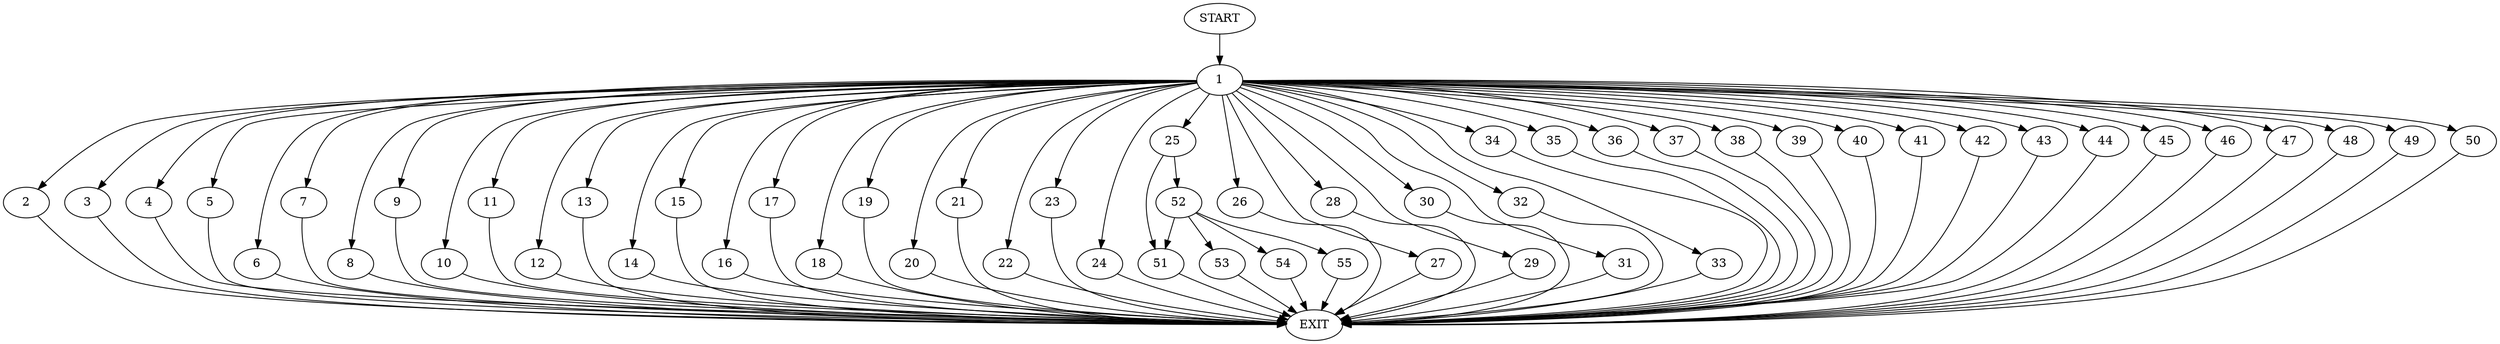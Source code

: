 digraph {
0 [label="START"]
56 [label="EXIT"]
0 -> 1
1 -> 2
1 -> 3
1 -> 4
1 -> 5
1 -> 6
1 -> 7
1 -> 8
1 -> 9
1 -> 10
1 -> 11
1 -> 12
1 -> 13
1 -> 14
1 -> 15
1 -> 16
1 -> 17
1 -> 18
1 -> 19
1 -> 20
1 -> 21
1 -> 22
1 -> 23
1 -> 24
1 -> 25
1 -> 26
1 -> 27
1 -> 28
1 -> 29
1 -> 30
1 -> 31
1 -> 32
1 -> 33
1 -> 34
1 -> 35
1 -> 36
1 -> 37
1 -> 38
1 -> 39
1 -> 40
1 -> 41
1 -> 42
1 -> 43
1 -> 44
1 -> 45
1 -> 46
1 -> 47
1 -> 48
1 -> 49
1 -> 50
10 -> 56
31 -> 56
15 -> 56
6 -> 56
17 -> 56
48 -> 56
16 -> 56
3 -> 56
29 -> 56
30 -> 56
22 -> 56
36 -> 56
28 -> 56
8 -> 56
50 -> 56
46 -> 56
45 -> 56
20 -> 56
43 -> 56
47 -> 56
9 -> 56
2 -> 56
12 -> 56
35 -> 56
23 -> 56
41 -> 56
13 -> 56
37 -> 56
44 -> 56
4 -> 56
26 -> 56
33 -> 56
7 -> 56
42 -> 56
24 -> 56
49 -> 56
34 -> 56
40 -> 56
25 -> 51
25 -> 52
32 -> 56
19 -> 56
11 -> 56
5 -> 56
21 -> 56
14 -> 56
38 -> 56
18 -> 56
27 -> 56
39 -> 56
52 -> 53
52 -> 51
52 -> 54
52 -> 55
51 -> 56
53 -> 56
55 -> 56
54 -> 56
}
